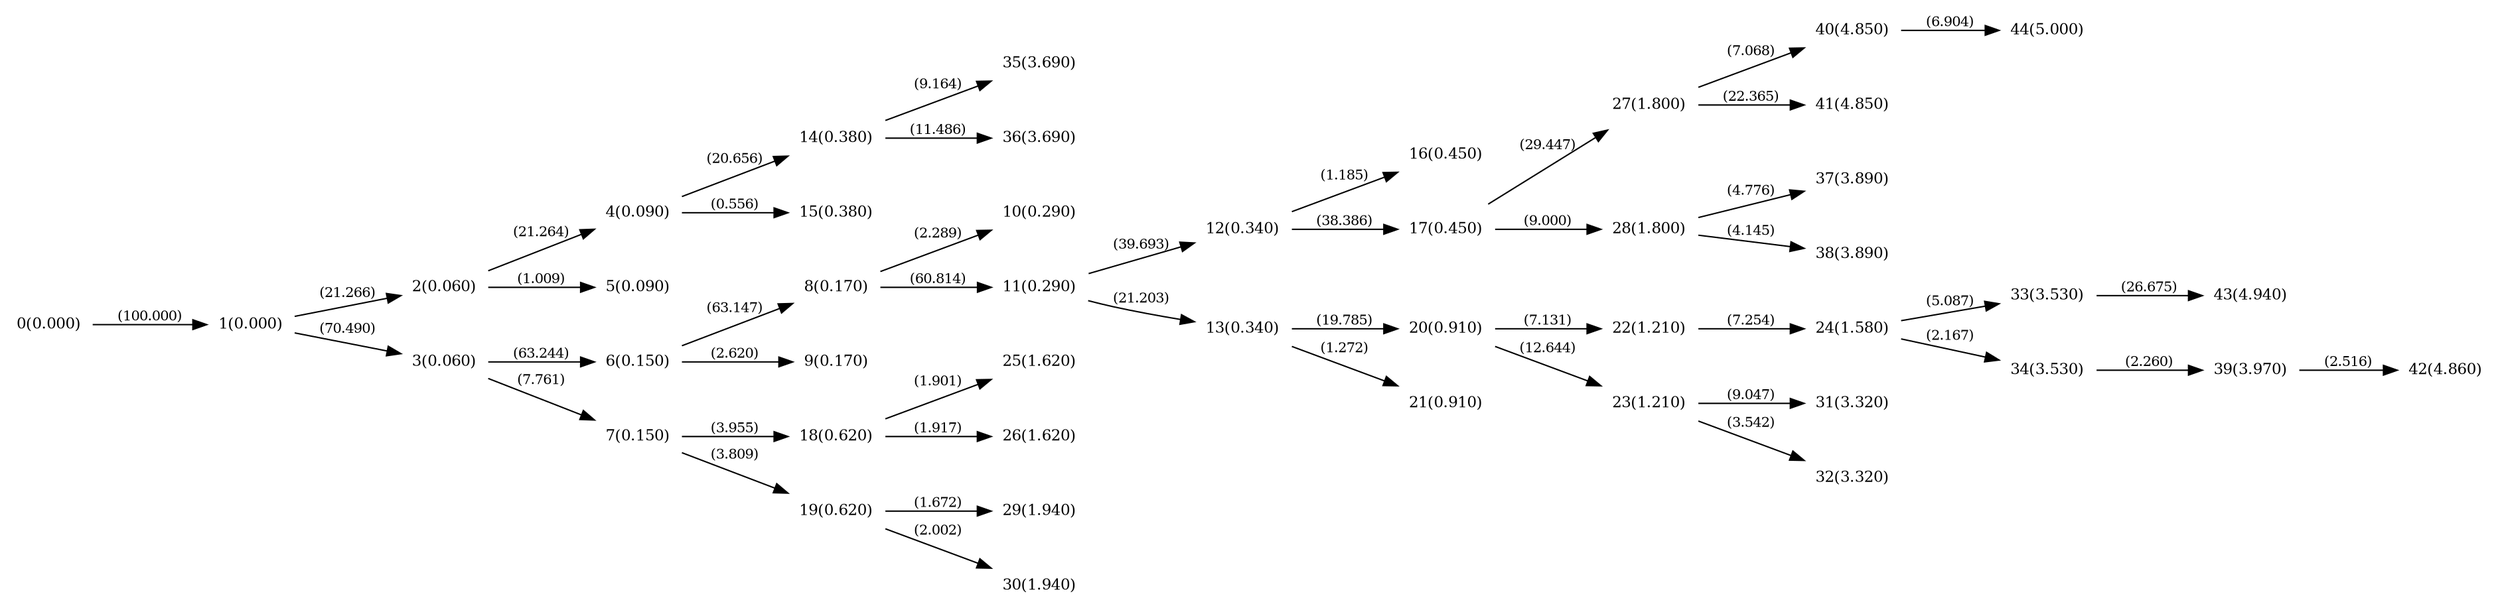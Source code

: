 digraph "graph" {

rankdir="LR";
node [shape=plaintext, fontsize=11];
edge [fontsize=10];

0 [label="0(0.000)"];
1 [label="1(0.000)"];
2 [label="2(0.060)"];
3 [label="3(0.060)"];
4 [label="4(0.090)"];
5 [label="5(0.090)"];
6 [label="6(0.150)"];
7 [label="7(0.150)"];
8 [label="8(0.170)"];
9 [label="9(0.170)"];
10 [label="10(0.290)"];
11 [label="11(0.290)"];
12 [label="12(0.340)"];
13 [label="13(0.340)"];
14 [label="14(0.380)"];
15 [label="15(0.380)"];
16 [label="16(0.450)"];
17 [label="17(0.450)"];
18 [label="18(0.620)"];
19 [label="19(0.620)"];
20 [label="20(0.910)"];
21 [label="21(0.910)"];
22 [label="22(1.210)"];
23 [label="23(1.210)"];
24 [label="24(1.580)"];
25 [label="25(1.620)"];
26 [label="26(1.620)"];
27 [label="27(1.800)"];
28 [label="28(1.800)"];
29 [label="29(1.940)"];
30 [label="30(1.940)"];
31 [label="31(3.320)"];
32 [label="32(3.320)"];
33 [label="33(3.530)"];
34 [label="34(3.530)"];
35 [label="35(3.690)"];
36 [label="36(3.690)"];
37 [label="37(3.890)"];
38 [label="38(3.890)"];
39 [label="39(3.970)"];
40 [label="40(4.850)"];
41 [label="41(4.850)"];
42 [label="42(4.860)"];
43 [label="43(4.940)"];
44 [label="44(5.000)"];

0->1 [label="(100.000)"];
1->2 [label="(21.266)"];
1->3 [label="(70.490)"];
2->4 [label="(21.264)"];
2->5 [label="(1.009)"];
3->6 [label="(63.244)"];
3->7 [label="(7.761)"];
6->8 [label="(63.147)"];
6->9 [label="(2.620)"];
8->10 [label="(2.289)"];
8->11 [label="(60.814)"];
11->12 [label="(39.693)"];
11->13 [label="(21.203)"];
4->14 [label="(20.656)"];
4->15 [label="(0.556)"];
12->16 [label="(1.185)"];
12->17 [label="(38.386)"];
7->18 [label="(3.955)"];
7->19 [label="(3.809)"];
13->20 [label="(19.785)"];
13->21 [label="(1.272)"];
20->22 [label="(7.131)"];
20->23 [label="(12.644)"];
22->24 [label="(7.254)"];
18->25 [label="(1.901)"];
18->26 [label="(1.917)"];
17->27 [label="(29.447)"];
17->28 [label="(9.000)"];
19->29 [label="(1.672)"];
19->30 [label="(2.002)"];
23->31 [label="(9.047)"];
23->32 [label="(3.542)"];
24->33 [label="(5.087)"];
24->34 [label="(2.167)"];
14->35 [label="(9.164)"];
14->36 [label="(11.486)"];
28->37 [label="(4.776)"];
28->38 [label="(4.145)"];
34->39 [label="(2.260)"];
27->40 [label="(7.068)"];
27->41 [label="(22.365)"];
39->42 [label="(2.516)"];
33->43 [label="(26.675)"];
40->44 [label="(6.904)"];

}
